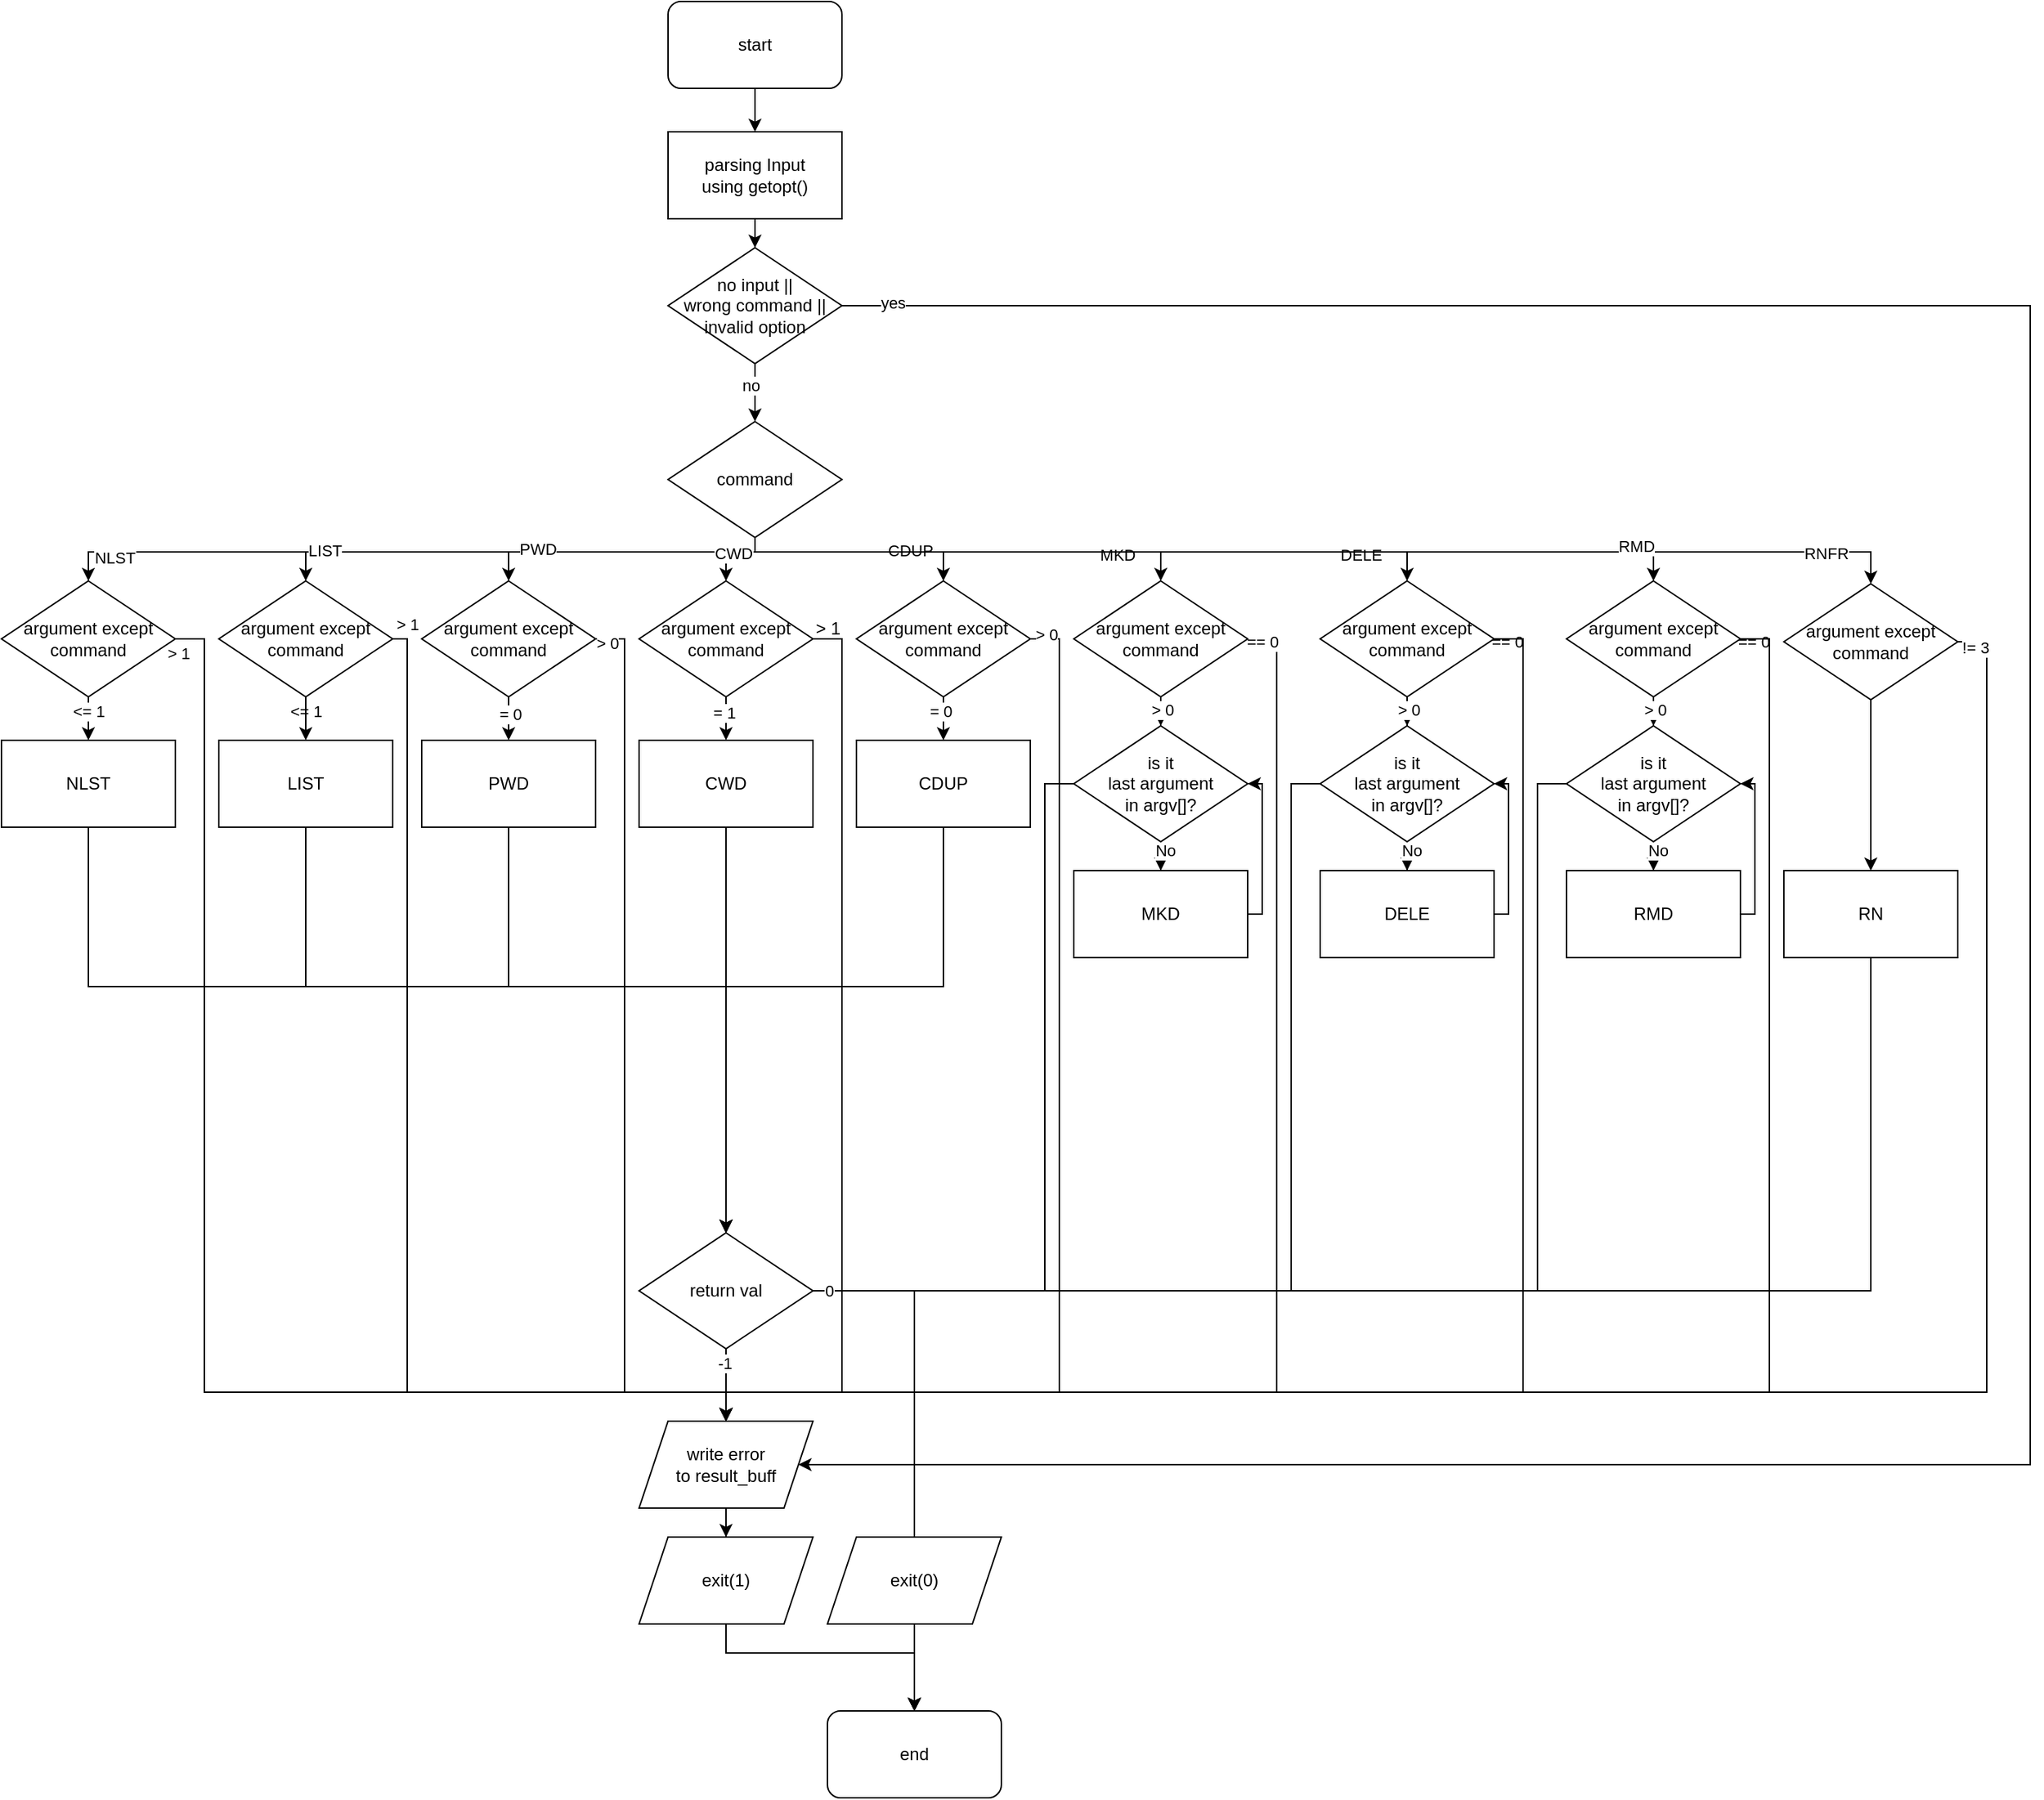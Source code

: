 <mxfile version="24.2.5" type="device">
  <diagram name="페이지-1" id="0MCgnz0HtFP2cZSvJgvZ">
    <mxGraphModel dx="2664" dy="1011" grid="1" gridSize="10" guides="1" tooltips="1" connect="1" arrows="1" fold="1" page="1" pageScale="1" pageWidth="827" pageHeight="1169" math="0" shadow="0">
      <root>
        <mxCell id="0" />
        <mxCell id="1" parent="0" />
        <mxCell id="EiC9moipADHDzp91dUvz-6" value="" style="edgeStyle=orthogonalEdgeStyle;rounded=0;orthogonalLoop=1;jettySize=auto;html=1;" parent="1" source="EiC9moipADHDzp91dUvz-2" target="EiC9moipADHDzp91dUvz-5" edge="1">
          <mxGeometry relative="1" as="geometry" />
        </mxCell>
        <mxCell id="EiC9moipADHDzp91dUvz-2" value="start" style="rounded=1;whiteSpace=wrap;html=1;" parent="1" vertex="1">
          <mxGeometry x="320" y="140" width="120" height="60" as="geometry" />
        </mxCell>
        <mxCell id="kNfA8dKr2ghfX7-vtaWR-2" value="" style="edgeStyle=orthogonalEdgeStyle;rounded=0;orthogonalLoop=1;jettySize=auto;html=1;" edge="1" parent="1" source="EiC9moipADHDzp91dUvz-5" target="kNfA8dKr2ghfX7-vtaWR-1">
          <mxGeometry relative="1" as="geometry" />
        </mxCell>
        <mxCell id="EiC9moipADHDzp91dUvz-5" value="parsing Input&lt;div&gt;using getopt()&lt;/div&gt;" style="rounded=0;whiteSpace=wrap;html=1;" parent="1" vertex="1">
          <mxGeometry x="320" y="230" width="120" height="60" as="geometry" />
        </mxCell>
        <mxCell id="EiC9moipADHDzp91dUvz-43" value="" style="edgeStyle=orthogonalEdgeStyle;rounded=0;orthogonalLoop=1;jettySize=auto;html=1;" parent="1" source="EiC9moipADHDzp91dUvz-17" target="EiC9moipADHDzp91dUvz-42" edge="1">
          <mxGeometry relative="1" as="geometry" />
        </mxCell>
        <mxCell id="EiC9moipADHDzp91dUvz-17" value="write error&lt;div&gt;to result_buff&lt;/div&gt;" style="shape=parallelogram;perimeter=parallelogramPerimeter;whiteSpace=wrap;html=1;fixedSize=1;" parent="1" vertex="1">
          <mxGeometry x="300" y="1120" width="120" height="60" as="geometry" />
        </mxCell>
        <mxCell id="EiC9moipADHDzp91dUvz-36" style="edgeStyle=orthogonalEdgeStyle;rounded=0;orthogonalLoop=1;jettySize=auto;html=1;entryX=0.5;entryY=0;entryDx=0;entryDy=0;" parent="1" source="EiC9moipADHDzp91dUvz-29" edge="1">
          <mxGeometry relative="1" as="geometry">
            <Array as="points">
              <mxPoint x="380" y="520" />
              <mxPoint x="-80" y="520" />
            </Array>
            <mxPoint x="-80" y="540" as="targetPoint" />
          </mxGeometry>
        </mxCell>
        <mxCell id="EiC9moipADHDzp91dUvz-52" value="NLST" style="edgeLabel;html=1;align=center;verticalAlign=middle;resizable=0;points=[];" parent="EiC9moipADHDzp91dUvz-36" vertex="1" connectable="0">
          <mxGeometry x="0.845" y="4" relative="1" as="geometry">
            <mxPoint as="offset" />
          </mxGeometry>
        </mxCell>
        <mxCell id="EiC9moipADHDzp91dUvz-56" style="edgeStyle=orthogonalEdgeStyle;rounded=0;orthogonalLoop=1;jettySize=auto;html=1;entryX=0.5;entryY=0;entryDx=0;entryDy=0;" parent="1" source="EiC9moipADHDzp91dUvz-29" edge="1">
          <mxGeometry relative="1" as="geometry">
            <Array as="points">
              <mxPoint x="380" y="520" />
              <mxPoint x="70" y="520" />
            </Array>
            <mxPoint x="70" y="540" as="targetPoint" />
          </mxGeometry>
        </mxCell>
        <mxCell id="EiC9moipADHDzp91dUvz-57" value="LIST" style="edgeLabel;html=1;align=center;verticalAlign=middle;resizable=0;points=[];" parent="EiC9moipADHDzp91dUvz-56" vertex="1" connectable="0">
          <mxGeometry x="0.805" y="-1" relative="1" as="geometry">
            <mxPoint as="offset" />
          </mxGeometry>
        </mxCell>
        <mxCell id="EiC9moipADHDzp91dUvz-64" style="edgeStyle=orthogonalEdgeStyle;rounded=0;orthogonalLoop=1;jettySize=auto;html=1;entryX=0.5;entryY=0;entryDx=0;entryDy=0;" parent="1" source="EiC9moipADHDzp91dUvz-29" target="EiC9moipADHDzp91dUvz-66" edge="1">
          <mxGeometry relative="1" as="geometry">
            <mxPoint x="220" y="540" as="targetPoint" />
            <Array as="points">
              <mxPoint x="380" y="520" />
              <mxPoint x="210" y="520" />
            </Array>
          </mxGeometry>
        </mxCell>
        <mxCell id="EiC9moipADHDzp91dUvz-65" value="PWD" style="edgeLabel;html=1;align=center;verticalAlign=middle;resizable=0;points=[];" parent="EiC9moipADHDzp91dUvz-64" vertex="1" connectable="0">
          <mxGeometry x="0.6" y="-2" relative="1" as="geometry">
            <mxPoint as="offset" />
          </mxGeometry>
        </mxCell>
        <mxCell id="EiC9moipADHDzp91dUvz-74" value="" style="edgeStyle=orthogonalEdgeStyle;rounded=0;orthogonalLoop=1;jettySize=auto;html=1;exitX=0.5;exitY=1;exitDx=0;exitDy=0;" parent="1" source="EiC9moipADHDzp91dUvz-29" target="EiC9moipADHDzp91dUvz-72" edge="1">
          <mxGeometry relative="1" as="geometry">
            <Array as="points">
              <mxPoint x="380" y="520" />
              <mxPoint x="360" y="520" />
            </Array>
          </mxGeometry>
        </mxCell>
        <mxCell id="EiC9moipADHDzp91dUvz-75" value="CWD" style="edgeLabel;html=1;align=center;verticalAlign=middle;resizable=0;points=[];" parent="EiC9moipADHDzp91dUvz-74" vertex="1" connectable="0">
          <mxGeometry x="0.027" y="1" relative="1" as="geometry">
            <mxPoint as="offset" />
          </mxGeometry>
        </mxCell>
        <mxCell id="EiC9moipADHDzp91dUvz-84" style="edgeStyle=orthogonalEdgeStyle;rounded=0;orthogonalLoop=1;jettySize=auto;html=1;entryX=0.5;entryY=0;entryDx=0;entryDy=0;" parent="1" source="EiC9moipADHDzp91dUvz-29" target="EiC9moipADHDzp91dUvz-83" edge="1">
          <mxGeometry relative="1" as="geometry">
            <Array as="points">
              <mxPoint x="380" y="520" />
              <mxPoint x="510" y="520" />
            </Array>
          </mxGeometry>
        </mxCell>
        <mxCell id="EiC9moipADHDzp91dUvz-85" value="CDUP" style="edgeLabel;html=1;align=center;verticalAlign=middle;resizable=0;points=[];" parent="EiC9moipADHDzp91dUvz-84" vertex="1" connectable="0">
          <mxGeometry x="0.454" y="1" relative="1" as="geometry">
            <mxPoint as="offset" />
          </mxGeometry>
        </mxCell>
        <mxCell id="EiC9moipADHDzp91dUvz-118" style="edgeStyle=orthogonalEdgeStyle;rounded=0;orthogonalLoop=1;jettySize=auto;html=1;entryX=0.5;entryY=0;entryDx=0;entryDy=0;" parent="1" source="EiC9moipADHDzp91dUvz-29" target="EiC9moipADHDzp91dUvz-117" edge="1">
          <mxGeometry relative="1" as="geometry">
            <Array as="points">
              <mxPoint x="380" y="520" />
              <mxPoint x="660" y="520" />
            </Array>
          </mxGeometry>
        </mxCell>
        <mxCell id="EiC9moipADHDzp91dUvz-119" value="MKD" style="edgeLabel;html=1;align=center;verticalAlign=middle;resizable=0;points=[];" parent="EiC9moipADHDzp91dUvz-118" vertex="1" connectable="0">
          <mxGeometry x="0.674" y="-2" relative="1" as="geometry">
            <mxPoint as="offset" />
          </mxGeometry>
        </mxCell>
        <mxCell id="EiC9moipADHDzp91dUvz-168" style="edgeStyle=orthogonalEdgeStyle;rounded=0;orthogonalLoop=1;jettySize=auto;html=1;entryX=0.5;entryY=0;entryDx=0;entryDy=0;" parent="1" source="EiC9moipADHDzp91dUvz-29" target="EiC9moipADHDzp91dUvz-160" edge="1">
          <mxGeometry relative="1" as="geometry">
            <Array as="points">
              <mxPoint x="380" y="520" />
              <mxPoint x="830" y="520" />
            </Array>
          </mxGeometry>
        </mxCell>
        <mxCell id="EiC9moipADHDzp91dUvz-169" value="DELE" style="edgeLabel;html=1;align=center;verticalAlign=middle;resizable=0;points=[];" parent="EiC9moipADHDzp91dUvz-168" vertex="1" connectable="0">
          <mxGeometry x="0.783" y="-1" relative="1" as="geometry">
            <mxPoint y="1" as="offset" />
          </mxGeometry>
        </mxCell>
        <mxCell id="EiC9moipADHDzp91dUvz-191" style="edgeStyle=orthogonalEdgeStyle;rounded=0;orthogonalLoop=1;jettySize=auto;html=1;entryX=0.5;entryY=0;entryDx=0;entryDy=0;" parent="1" source="EiC9moipADHDzp91dUvz-29" target="EiC9moipADHDzp91dUvz-183" edge="1">
          <mxGeometry relative="1" as="geometry">
            <Array as="points">
              <mxPoint x="380" y="520" />
              <mxPoint x="1000" y="520" />
            </Array>
          </mxGeometry>
        </mxCell>
        <mxCell id="EiC9moipADHDzp91dUvz-199" style="edgeStyle=orthogonalEdgeStyle;rounded=0;orthogonalLoop=1;jettySize=auto;html=1;entryX=0.5;entryY=0;entryDx=0;entryDy=0;" parent="1" source="EiC9moipADHDzp91dUvz-29" target="EiC9moipADHDzp91dUvz-198" edge="1">
          <mxGeometry relative="1" as="geometry">
            <Array as="points">
              <mxPoint x="380" y="520" />
              <mxPoint x="1150" y="520" />
            </Array>
          </mxGeometry>
        </mxCell>
        <mxCell id="EiC9moipADHDzp91dUvz-200" value="RNFR" style="edgeLabel;html=1;align=center;verticalAlign=middle;resizable=0;points=[];" parent="EiC9moipADHDzp91dUvz-199" vertex="1" connectable="0">
          <mxGeometry x="0.867" y="-1" relative="1" as="geometry">
            <mxPoint as="offset" />
          </mxGeometry>
        </mxCell>
        <mxCell id="kNfA8dKr2ghfX7-vtaWR-16" value="RMD" style="edgeLabel;html=1;align=center;verticalAlign=middle;resizable=0;points=[];" vertex="1" connectable="0" parent="EiC9moipADHDzp91dUvz-199">
          <mxGeometry x="0.541" y="4" relative="1" as="geometry">
            <mxPoint as="offset" />
          </mxGeometry>
        </mxCell>
        <mxCell id="EiC9moipADHDzp91dUvz-29" value="command" style="rhombus;whiteSpace=wrap;html=1;" parent="1" vertex="1">
          <mxGeometry x="320" y="430" width="120" height="80" as="geometry" />
        </mxCell>
        <mxCell id="EiC9moipADHDzp91dUvz-46" style="edgeStyle=orthogonalEdgeStyle;rounded=0;orthogonalLoop=1;jettySize=auto;html=1;entryX=0.5;entryY=0;entryDx=0;entryDy=0;" parent="1" source="EiC9moipADHDzp91dUvz-38" target="EiC9moipADHDzp91dUvz-17" edge="1">
          <mxGeometry relative="1" as="geometry">
            <Array as="points">
              <mxPoint y="580" />
              <mxPoint y="1100" />
              <mxPoint x="360" y="1100" />
            </Array>
          </mxGeometry>
        </mxCell>
        <mxCell id="EiC9moipADHDzp91dUvz-47" value="&amp;gt; 1" style="edgeLabel;html=1;align=center;verticalAlign=middle;resizable=0;points=[];" parent="EiC9moipADHDzp91dUvz-46" vertex="1" connectable="0">
          <mxGeometry x="-0.958" relative="1" as="geometry">
            <mxPoint x="-18" y="10" as="offset" />
          </mxGeometry>
        </mxCell>
        <mxCell id="EiC9moipADHDzp91dUvz-49" value="" style="edgeStyle=orthogonalEdgeStyle;rounded=0;orthogonalLoop=1;jettySize=auto;html=1;" parent="1" source="EiC9moipADHDzp91dUvz-38" target="EiC9moipADHDzp91dUvz-48" edge="1">
          <mxGeometry relative="1" as="geometry" />
        </mxCell>
        <mxCell id="EiC9moipADHDzp91dUvz-50" value="&amp;lt;= 1" style="edgeLabel;html=1;align=center;verticalAlign=middle;resizable=0;points=[];" parent="EiC9moipADHDzp91dUvz-49" vertex="1" connectable="0">
          <mxGeometry x="-0.62" relative="1" as="geometry">
            <mxPoint as="offset" />
          </mxGeometry>
        </mxCell>
        <mxCell id="kNfA8dKr2ghfX7-vtaWR-14" value="&amp;lt;= 1" style="edgeLabel;html=1;align=center;verticalAlign=middle;resizable=0;points=[];" vertex="1" connectable="0" parent="EiC9moipADHDzp91dUvz-49">
          <mxGeometry x="-0.62" relative="1" as="geometry">
            <mxPoint x="150" as="offset" />
          </mxGeometry>
        </mxCell>
        <mxCell id="EiC9moipADHDzp91dUvz-38" value="argument except command" style="rhombus;whiteSpace=wrap;html=1;" parent="1" vertex="1">
          <mxGeometry x="-140" y="540" width="120" height="80" as="geometry" />
        </mxCell>
        <mxCell id="EiC9moipADHDzp91dUvz-173" style="edgeStyle=orthogonalEdgeStyle;rounded=0;orthogonalLoop=1;jettySize=auto;html=1;entryX=0.5;entryY=0;entryDx=0;entryDy=0;" parent="1" source="EiC9moipADHDzp91dUvz-42" target="EiC9moipADHDzp91dUvz-172" edge="1">
          <mxGeometry relative="1" as="geometry">
            <Array as="points">
              <mxPoint x="360" y="1280" />
              <mxPoint x="490" y="1280" />
            </Array>
          </mxGeometry>
        </mxCell>
        <mxCell id="EiC9moipADHDzp91dUvz-42" value="exit(1)" style="shape=parallelogram;perimeter=parallelogramPerimeter;whiteSpace=wrap;html=1;fixedSize=1;" parent="1" vertex="1">
          <mxGeometry x="300" y="1200" width="120" height="60" as="geometry" />
        </mxCell>
        <mxCell id="EiC9moipADHDzp91dUvz-96" value="" style="edgeStyle=orthogonalEdgeStyle;rounded=0;orthogonalLoop=1;jettySize=auto;html=1;entryX=0.5;entryY=0;entryDx=0;entryDy=0;" parent="1" source="EiC9moipADHDzp91dUvz-48" target="EiC9moipADHDzp91dUvz-108" edge="1">
          <mxGeometry relative="1" as="geometry">
            <mxPoint x="-80" y="980" as="targetPoint" />
            <Array as="points">
              <mxPoint x="-80" y="820" />
              <mxPoint x="360" y="820" />
            </Array>
          </mxGeometry>
        </mxCell>
        <mxCell id="EiC9moipADHDzp91dUvz-48" value="NLST" style="rounded=0;whiteSpace=wrap;html=1;" parent="1" vertex="1">
          <mxGeometry x="-140" y="650" width="120" height="60" as="geometry" />
        </mxCell>
        <mxCell id="EiC9moipADHDzp91dUvz-61" value="" style="edgeStyle=orthogonalEdgeStyle;rounded=0;orthogonalLoop=1;jettySize=auto;html=1;" parent="1" source="EiC9moipADHDzp91dUvz-58" target="EiC9moipADHDzp91dUvz-60" edge="1">
          <mxGeometry relative="1" as="geometry">
            <Array as="points">
              <mxPoint x="70" y="630" />
              <mxPoint x="70" y="630" />
            </Array>
          </mxGeometry>
        </mxCell>
        <mxCell id="kNfA8dKr2ghfX7-vtaWR-10" style="edgeStyle=orthogonalEdgeStyle;rounded=0;orthogonalLoop=1;jettySize=auto;html=1;entryX=0.5;entryY=0;entryDx=0;entryDy=0;" edge="1" parent="1" source="EiC9moipADHDzp91dUvz-58" target="EiC9moipADHDzp91dUvz-17">
          <mxGeometry relative="1" as="geometry">
            <Array as="points">
              <mxPoint x="140" y="580" />
              <mxPoint x="140" y="1100" />
              <mxPoint x="360" y="1100" />
            </Array>
          </mxGeometry>
        </mxCell>
        <mxCell id="EiC9moipADHDzp91dUvz-58" value="argument except command" style="rhombus;whiteSpace=wrap;html=1;" parent="1" vertex="1">
          <mxGeometry x="10" y="540" width="120" height="80" as="geometry" />
        </mxCell>
        <mxCell id="EiC9moipADHDzp91dUvz-98" value="" style="edgeStyle=orthogonalEdgeStyle;rounded=0;orthogonalLoop=1;jettySize=auto;html=1;entryX=0.5;entryY=0;entryDx=0;entryDy=0;" parent="1" source="EiC9moipADHDzp91dUvz-60" target="EiC9moipADHDzp91dUvz-108" edge="1">
          <mxGeometry relative="1" as="geometry">
            <mxPoint x="70" y="820" as="targetPoint" />
            <Array as="points">
              <mxPoint x="70" y="820" />
              <mxPoint x="360" y="820" />
            </Array>
          </mxGeometry>
        </mxCell>
        <mxCell id="EiC9moipADHDzp91dUvz-60" value="LIST" style="rounded=0;whiteSpace=wrap;html=1;" parent="1" vertex="1">
          <mxGeometry x="10" y="650" width="120" height="60" as="geometry" />
        </mxCell>
        <mxCell id="EiC9moipADHDzp91dUvz-67" style="edgeStyle=orthogonalEdgeStyle;rounded=0;orthogonalLoop=1;jettySize=auto;html=1;entryX=0.5;entryY=0;entryDx=0;entryDy=0;" parent="1" source="EiC9moipADHDzp91dUvz-66" target="EiC9moipADHDzp91dUvz-17" edge="1">
          <mxGeometry relative="1" as="geometry">
            <Array as="points">
              <mxPoint x="290" y="580" />
              <mxPoint x="290" y="1100" />
              <mxPoint x="360" y="1100" />
            </Array>
          </mxGeometry>
        </mxCell>
        <mxCell id="EiC9moipADHDzp91dUvz-68" value="&amp;gt; 0" style="edgeLabel;html=1;align=center;verticalAlign=middle;resizable=0;points=[];" parent="EiC9moipADHDzp91dUvz-67" vertex="1" connectable="0">
          <mxGeometry x="-0.975" y="-2" relative="1" as="geometry">
            <mxPoint y="1" as="offset" />
          </mxGeometry>
        </mxCell>
        <mxCell id="EiC9moipADHDzp91dUvz-70" value="" style="edgeStyle=orthogonalEdgeStyle;rounded=0;orthogonalLoop=1;jettySize=auto;html=1;" parent="1" source="EiC9moipADHDzp91dUvz-66" target="EiC9moipADHDzp91dUvz-69" edge="1">
          <mxGeometry relative="1" as="geometry" />
        </mxCell>
        <mxCell id="EiC9moipADHDzp91dUvz-73" value="= 0" style="edgeLabel;html=1;align=center;verticalAlign=middle;resizable=0;points=[];" parent="EiC9moipADHDzp91dUvz-70" vertex="1" connectable="0">
          <mxGeometry x="0.26" y="1" relative="1" as="geometry">
            <mxPoint as="offset" />
          </mxGeometry>
        </mxCell>
        <mxCell id="EiC9moipADHDzp91dUvz-66" value="argument except command" style="rhombus;whiteSpace=wrap;html=1;" parent="1" vertex="1">
          <mxGeometry x="150" y="540" width="120" height="80" as="geometry" />
        </mxCell>
        <mxCell id="EiC9moipADHDzp91dUvz-100" value="" style="edgeStyle=orthogonalEdgeStyle;rounded=0;orthogonalLoop=1;jettySize=auto;html=1;entryX=0.5;entryY=0;entryDx=0;entryDy=0;" parent="1" source="EiC9moipADHDzp91dUvz-69" target="EiC9moipADHDzp91dUvz-108" edge="1">
          <mxGeometry relative="1" as="geometry">
            <mxPoint x="210" y="820" as="targetPoint" />
            <Array as="points">
              <mxPoint x="210" y="820" />
              <mxPoint x="360" y="820" />
            </Array>
          </mxGeometry>
        </mxCell>
        <mxCell id="EiC9moipADHDzp91dUvz-69" value="PWD" style="rounded=0;whiteSpace=wrap;html=1;" parent="1" vertex="1">
          <mxGeometry x="150" y="650" width="120" height="60" as="geometry" />
        </mxCell>
        <mxCell id="EiC9moipADHDzp91dUvz-77" value="" style="edgeStyle=orthogonalEdgeStyle;rounded=0;orthogonalLoop=1;jettySize=auto;html=1;" parent="1" source="EiC9moipADHDzp91dUvz-72" target="EiC9moipADHDzp91dUvz-76" edge="1">
          <mxGeometry relative="1" as="geometry" />
        </mxCell>
        <mxCell id="EiC9moipADHDzp91dUvz-78" value="&amp;nbsp;= 1" style="edgeLabel;html=1;align=center;verticalAlign=middle;resizable=0;points=[];" parent="EiC9moipADHDzp91dUvz-77" vertex="1" connectable="0">
          <mxGeometry x="0.22" y="-3" relative="1" as="geometry">
            <mxPoint as="offset" />
          </mxGeometry>
        </mxCell>
        <mxCell id="EiC9moipADHDzp91dUvz-79" style="edgeStyle=orthogonalEdgeStyle;rounded=0;orthogonalLoop=1;jettySize=auto;html=1;entryX=0.5;entryY=0;entryDx=0;entryDy=0;" parent="1" source="EiC9moipADHDzp91dUvz-72" target="EiC9moipADHDzp91dUvz-17" edge="1">
          <mxGeometry relative="1" as="geometry">
            <Array as="points">
              <mxPoint x="440" y="580" />
              <mxPoint x="440" y="1100" />
              <mxPoint x="360" y="1100" />
            </Array>
          </mxGeometry>
        </mxCell>
        <mxCell id="EiC9moipADHDzp91dUvz-72" value="argument except command" style="rhombus;whiteSpace=wrap;html=1;" parent="1" vertex="1">
          <mxGeometry x="300" y="540" width="120" height="80" as="geometry" />
        </mxCell>
        <mxCell id="EiC9moipADHDzp91dUvz-102" value="" style="edgeStyle=orthogonalEdgeStyle;rounded=0;orthogonalLoop=1;jettySize=auto;html=1;entryX=0.5;entryY=0;entryDx=0;entryDy=0;" parent="1" source="EiC9moipADHDzp91dUvz-76" target="EiC9moipADHDzp91dUvz-108" edge="1">
          <mxGeometry relative="1" as="geometry">
            <mxPoint x="360" y="820" as="targetPoint" />
          </mxGeometry>
        </mxCell>
        <mxCell id="EiC9moipADHDzp91dUvz-76" value="CWD" style="rounded=0;whiteSpace=wrap;html=1;" parent="1" vertex="1">
          <mxGeometry x="300" y="650" width="120" height="60" as="geometry" />
        </mxCell>
        <mxCell id="EiC9moipADHDzp91dUvz-80" value="&amp;gt; 1" style="text;html=1;align=center;verticalAlign=middle;resizable=0;points=[];autosize=1;strokeColor=none;fillColor=none;" parent="1" vertex="1">
          <mxGeometry x="410" y="558" width="40" height="30" as="geometry" />
        </mxCell>
        <mxCell id="EiC9moipADHDzp91dUvz-87" value="" style="edgeStyle=orthogonalEdgeStyle;rounded=0;orthogonalLoop=1;jettySize=auto;html=1;" parent="1" source="EiC9moipADHDzp91dUvz-83" target="EiC9moipADHDzp91dUvz-86" edge="1">
          <mxGeometry relative="1" as="geometry" />
        </mxCell>
        <mxCell id="EiC9moipADHDzp91dUvz-88" value="= 0" style="edgeLabel;html=1;align=center;verticalAlign=middle;resizable=0;points=[];" parent="EiC9moipADHDzp91dUvz-87" vertex="1" connectable="0">
          <mxGeometry x="-0.62" y="-2" relative="1" as="geometry">
            <mxPoint as="offset" />
          </mxGeometry>
        </mxCell>
        <mxCell id="EiC9moipADHDzp91dUvz-89" style="edgeStyle=orthogonalEdgeStyle;rounded=0;orthogonalLoop=1;jettySize=auto;html=1;entryX=0.5;entryY=0;entryDx=0;entryDy=0;" parent="1" source="EiC9moipADHDzp91dUvz-83" target="EiC9moipADHDzp91dUvz-17" edge="1">
          <mxGeometry relative="1" as="geometry">
            <Array as="points">
              <mxPoint x="590" y="580" />
              <mxPoint x="590" y="1100" />
              <mxPoint x="360" y="1100" />
            </Array>
          </mxGeometry>
        </mxCell>
        <mxCell id="EiC9moipADHDzp91dUvz-90" value="&amp;gt; 0" style="edgeLabel;html=1;align=center;verticalAlign=middle;resizable=0;points=[];" parent="EiC9moipADHDzp91dUvz-89" vertex="1" connectable="0">
          <mxGeometry x="-0.974" y="4" relative="1" as="geometry">
            <mxPoint y="1" as="offset" />
          </mxGeometry>
        </mxCell>
        <mxCell id="EiC9moipADHDzp91dUvz-83" value="argument except command" style="rhombus;whiteSpace=wrap;html=1;" parent="1" vertex="1">
          <mxGeometry x="450" y="540" width="120" height="80" as="geometry" />
        </mxCell>
        <mxCell id="EiC9moipADHDzp91dUvz-104" value="" style="edgeStyle=orthogonalEdgeStyle;rounded=0;orthogonalLoop=1;jettySize=auto;html=1;entryX=0.5;entryY=0;entryDx=0;entryDy=0;" parent="1" source="EiC9moipADHDzp91dUvz-86" target="EiC9moipADHDzp91dUvz-108" edge="1">
          <mxGeometry relative="1" as="geometry">
            <mxPoint x="510" y="820" as="targetPoint" />
            <Array as="points">
              <mxPoint x="510" y="820" />
              <mxPoint x="360" y="820" />
            </Array>
          </mxGeometry>
        </mxCell>
        <mxCell id="EiC9moipADHDzp91dUvz-86" value="CDUP" style="rounded=0;whiteSpace=wrap;html=1;" parent="1" vertex="1">
          <mxGeometry x="450" y="650" width="120" height="60" as="geometry" />
        </mxCell>
        <mxCell id="EiC9moipADHDzp91dUvz-121" style="edgeStyle=orthogonalEdgeStyle;rounded=0;orthogonalLoop=1;jettySize=auto;html=1;entryX=0.5;entryY=0;entryDx=0;entryDy=0;" parent="1" source="EiC9moipADHDzp91dUvz-108" target="EiC9moipADHDzp91dUvz-17" edge="1">
          <mxGeometry relative="1" as="geometry" />
        </mxCell>
        <mxCell id="EiC9moipADHDzp91dUvz-122" value="-1" style="edgeLabel;html=1;align=center;verticalAlign=middle;resizable=0;points=[];" parent="EiC9moipADHDzp91dUvz-121" vertex="1" connectable="0">
          <mxGeometry x="-0.62" y="-1" relative="1" as="geometry">
            <mxPoint as="offset" />
          </mxGeometry>
        </mxCell>
        <mxCell id="EiC9moipADHDzp91dUvz-174" style="edgeStyle=orthogonalEdgeStyle;rounded=0;orthogonalLoop=1;jettySize=auto;html=1;entryX=0.5;entryY=0;entryDx=0;entryDy=0;" parent="1" source="EiC9moipADHDzp91dUvz-108" target="EiC9moipADHDzp91dUvz-172" edge="1">
          <mxGeometry relative="1" as="geometry" />
        </mxCell>
        <mxCell id="EiC9moipADHDzp91dUvz-175" value="0" style="edgeLabel;html=1;align=center;verticalAlign=middle;resizable=0;points=[];" parent="EiC9moipADHDzp91dUvz-174" vertex="1" connectable="0">
          <mxGeometry x="-0.74" y="4" relative="1" as="geometry">
            <mxPoint x="-36" y="4" as="offset" />
          </mxGeometry>
        </mxCell>
        <mxCell id="EiC9moipADHDzp91dUvz-108" value="return val" style="rhombus;whiteSpace=wrap;html=1;" parent="1" vertex="1">
          <mxGeometry x="300" y="990" width="120" height="80" as="geometry" />
        </mxCell>
        <mxCell id="EiC9moipADHDzp91dUvz-124" style="edgeStyle=orthogonalEdgeStyle;rounded=0;orthogonalLoop=1;jettySize=auto;html=1;entryX=0.5;entryY=0;entryDx=0;entryDy=0;" parent="1" source="EiC9moipADHDzp91dUvz-117" target="EiC9moipADHDzp91dUvz-17" edge="1">
          <mxGeometry relative="1" as="geometry">
            <Array as="points">
              <mxPoint x="740" y="580" />
              <mxPoint x="740" y="1100" />
              <mxPoint x="360" y="1100" />
            </Array>
          </mxGeometry>
        </mxCell>
        <mxCell id="EiC9moipADHDzp91dUvz-125" value="== 0" style="edgeLabel;html=1;align=center;verticalAlign=middle;resizable=0;points=[];" parent="EiC9moipADHDzp91dUvz-124" vertex="1" connectable="0">
          <mxGeometry x="-0.98" y="-1" relative="1" as="geometry">
            <mxPoint y="1" as="offset" />
          </mxGeometry>
        </mxCell>
        <mxCell id="EiC9moipADHDzp91dUvz-127" value="" style="edgeStyle=orthogonalEdgeStyle;rounded=0;orthogonalLoop=1;jettySize=auto;html=1;" parent="1" source="EiC9moipADHDzp91dUvz-117" target="EiC9moipADHDzp91dUvz-126" edge="1">
          <mxGeometry relative="1" as="geometry" />
        </mxCell>
        <mxCell id="EiC9moipADHDzp91dUvz-128" value="&amp;gt; 0" style="edgeLabel;html=1;align=center;verticalAlign=middle;resizable=0;points=[];" parent="EiC9moipADHDzp91dUvz-127" vertex="1" connectable="0">
          <mxGeometry x="0.583" y="1" relative="1" as="geometry">
            <mxPoint y="1" as="offset" />
          </mxGeometry>
        </mxCell>
        <mxCell id="EiC9moipADHDzp91dUvz-117" value="argument except command" style="rhombus;whiteSpace=wrap;html=1;" parent="1" vertex="1">
          <mxGeometry x="600" y="540" width="120" height="80" as="geometry" />
        </mxCell>
        <mxCell id="EiC9moipADHDzp91dUvz-130" value="" style="edgeStyle=orthogonalEdgeStyle;rounded=0;orthogonalLoop=1;jettySize=auto;html=1;" parent="1" source="EiC9moipADHDzp91dUvz-126" target="EiC9moipADHDzp91dUvz-129" edge="1">
          <mxGeometry relative="1" as="geometry" />
        </mxCell>
        <mxCell id="EiC9moipADHDzp91dUvz-133" value="No" style="edgeLabel;html=1;align=center;verticalAlign=middle;resizable=0;points=[];" parent="EiC9moipADHDzp91dUvz-130" vertex="1" connectable="0">
          <mxGeometry x="0.517" y="3" relative="1" as="geometry">
            <mxPoint as="offset" />
          </mxGeometry>
        </mxCell>
        <mxCell id="EiC9moipADHDzp91dUvz-126" value="&lt;div&gt;is it&lt;/div&gt;last argument&lt;div&gt;in argv[]?&lt;/div&gt;" style="rhombus;whiteSpace=wrap;html=1;" parent="1" vertex="1">
          <mxGeometry x="600" y="640" width="120" height="80" as="geometry" />
        </mxCell>
        <mxCell id="EiC9moipADHDzp91dUvz-132" style="edgeStyle=orthogonalEdgeStyle;rounded=0;orthogonalLoop=1;jettySize=auto;html=1;entryX=1;entryY=0.5;entryDx=0;entryDy=0;" parent="1" source="EiC9moipADHDzp91dUvz-129" target="EiC9moipADHDzp91dUvz-126" edge="1">
          <mxGeometry relative="1" as="geometry">
            <Array as="points">
              <mxPoint x="730" y="770" />
              <mxPoint x="730" y="680" />
            </Array>
          </mxGeometry>
        </mxCell>
        <mxCell id="EiC9moipADHDzp91dUvz-129" value="MKD" style="rounded=0;whiteSpace=wrap;html=1;" parent="1" vertex="1">
          <mxGeometry x="600" y="740" width="120" height="60" as="geometry" />
        </mxCell>
        <mxCell id="EiC9moipADHDzp91dUvz-177" style="edgeStyle=orthogonalEdgeStyle;rounded=0;orthogonalLoop=1;jettySize=auto;html=1;entryX=0.5;entryY=0;entryDx=0;entryDy=0;exitX=0;exitY=0.5;exitDx=0;exitDy=0;" parent="1" source="EiC9moipADHDzp91dUvz-126" target="EiC9moipADHDzp91dUvz-172" edge="1">
          <mxGeometry relative="1" as="geometry">
            <Array as="points">
              <mxPoint x="580" y="680" />
              <mxPoint x="580" y="1030" />
              <mxPoint x="490" y="1030" />
            </Array>
            <mxPoint x="660.043" y="880" as="sourcePoint" />
          </mxGeometry>
        </mxCell>
        <mxCell id="EiC9moipADHDzp91dUvz-157" value="== 0" style="edgeLabel;html=1;align=center;verticalAlign=middle;resizable=0;points=[];" parent="1" vertex="1" connectable="0">
          <mxGeometry x="899" y="582" as="geometry" />
        </mxCell>
        <mxCell id="EiC9moipADHDzp91dUvz-158" value="" style="edgeStyle=orthogonalEdgeStyle;rounded=0;orthogonalLoop=1;jettySize=auto;html=1;" parent="1" source="EiC9moipADHDzp91dUvz-160" target="EiC9moipADHDzp91dUvz-164" edge="1">
          <mxGeometry relative="1" as="geometry" />
        </mxCell>
        <mxCell id="EiC9moipADHDzp91dUvz-159" value="&amp;gt; 0" style="edgeLabel;html=1;align=center;verticalAlign=middle;resizable=0;points=[];" parent="EiC9moipADHDzp91dUvz-158" vertex="1" connectable="0">
          <mxGeometry x="0.583" y="1" relative="1" as="geometry">
            <mxPoint y="1" as="offset" />
          </mxGeometry>
        </mxCell>
        <mxCell id="EiC9moipADHDzp91dUvz-171" style="edgeStyle=orthogonalEdgeStyle;rounded=0;orthogonalLoop=1;jettySize=auto;html=1;entryX=0.5;entryY=0;entryDx=0;entryDy=0;" parent="1" source="EiC9moipADHDzp91dUvz-160" target="EiC9moipADHDzp91dUvz-17" edge="1">
          <mxGeometry relative="1" as="geometry">
            <Array as="points">
              <mxPoint x="910" y="580" />
              <mxPoint x="910" y="1100" />
              <mxPoint x="360" y="1100" />
            </Array>
          </mxGeometry>
        </mxCell>
        <mxCell id="EiC9moipADHDzp91dUvz-160" value="argument except command" style="rhombus;whiteSpace=wrap;html=1;" parent="1" vertex="1">
          <mxGeometry x="770" y="540" width="120" height="80" as="geometry" />
        </mxCell>
        <mxCell id="EiC9moipADHDzp91dUvz-161" value="" style="edgeStyle=orthogonalEdgeStyle;rounded=0;orthogonalLoop=1;jettySize=auto;html=1;" parent="1" source="EiC9moipADHDzp91dUvz-164" target="EiC9moipADHDzp91dUvz-166" edge="1">
          <mxGeometry relative="1" as="geometry" />
        </mxCell>
        <mxCell id="EiC9moipADHDzp91dUvz-162" value="No" style="edgeLabel;html=1;align=center;verticalAlign=middle;resizable=0;points=[];" parent="EiC9moipADHDzp91dUvz-161" vertex="1" connectable="0">
          <mxGeometry x="0.517" y="3" relative="1" as="geometry">
            <mxPoint as="offset" />
          </mxGeometry>
        </mxCell>
        <mxCell id="EiC9moipADHDzp91dUvz-164" value="&lt;div&gt;is it&lt;/div&gt;last argument&lt;div&gt;in argv[]?&lt;/div&gt;" style="rhombus;whiteSpace=wrap;html=1;" parent="1" vertex="1">
          <mxGeometry x="770" y="640" width="120" height="80" as="geometry" />
        </mxCell>
        <mxCell id="EiC9moipADHDzp91dUvz-165" style="edgeStyle=orthogonalEdgeStyle;rounded=0;orthogonalLoop=1;jettySize=auto;html=1;entryX=1;entryY=0.5;entryDx=0;entryDy=0;" parent="1" source="EiC9moipADHDzp91dUvz-166" target="EiC9moipADHDzp91dUvz-164" edge="1">
          <mxGeometry relative="1" as="geometry">
            <Array as="points">
              <mxPoint x="900" y="770" />
              <mxPoint x="900" y="680" />
            </Array>
          </mxGeometry>
        </mxCell>
        <mxCell id="EiC9moipADHDzp91dUvz-166" value="DELE" style="rounded=0;whiteSpace=wrap;html=1;" parent="1" vertex="1">
          <mxGeometry x="770" y="740" width="120" height="60" as="geometry" />
        </mxCell>
        <mxCell id="EiC9moipADHDzp91dUvz-178" style="edgeStyle=orthogonalEdgeStyle;rounded=0;orthogonalLoop=1;jettySize=auto;html=1;entryX=0.5;entryY=0;entryDx=0;entryDy=0;exitX=0;exitY=0.5;exitDx=0;exitDy=0;" parent="1" source="EiC9moipADHDzp91dUvz-164" target="EiC9moipADHDzp91dUvz-172" edge="1">
          <mxGeometry relative="1" as="geometry">
            <Array as="points">
              <mxPoint x="750" y="680" />
              <mxPoint x="750" y="1030" />
              <mxPoint x="490" y="1030" />
            </Array>
            <mxPoint x="829.957" y="880" as="sourcePoint" />
          </mxGeometry>
        </mxCell>
        <mxCell id="EiC9moipADHDzp91dUvz-172" value="end" style="rounded=1;whiteSpace=wrap;html=1;" parent="1" vertex="1">
          <mxGeometry x="430" y="1320" width="120" height="60" as="geometry" />
        </mxCell>
        <mxCell id="EiC9moipADHDzp91dUvz-179" value="RMD" style="edgeLabel;html=1;align=center;verticalAlign=middle;resizable=0;points=[];" parent="1" vertex="1" connectable="0">
          <mxGeometry x="999.0" y="559.824" as="geometry" />
        </mxCell>
        <mxCell id="EiC9moipADHDzp91dUvz-180" value="== 0" style="edgeLabel;html=1;align=center;verticalAlign=middle;resizable=0;points=[];" parent="1" vertex="1" connectable="0">
          <mxGeometry x="1069" y="582" as="geometry" />
        </mxCell>
        <mxCell id="EiC9moipADHDzp91dUvz-181" value="" style="edgeStyle=orthogonalEdgeStyle;rounded=0;orthogonalLoop=1;jettySize=auto;html=1;" parent="1" source="EiC9moipADHDzp91dUvz-183" target="EiC9moipADHDzp91dUvz-187" edge="1">
          <mxGeometry relative="1" as="geometry" />
        </mxCell>
        <mxCell id="EiC9moipADHDzp91dUvz-182" value="&amp;gt; 0" style="edgeLabel;html=1;align=center;verticalAlign=middle;resizable=0;points=[];" parent="EiC9moipADHDzp91dUvz-181" vertex="1" connectable="0">
          <mxGeometry x="0.583" y="1" relative="1" as="geometry">
            <mxPoint y="1" as="offset" />
          </mxGeometry>
        </mxCell>
        <mxCell id="EiC9moipADHDzp91dUvz-192" style="edgeStyle=orthogonalEdgeStyle;rounded=0;orthogonalLoop=1;jettySize=auto;html=1;entryX=0.5;entryY=0;entryDx=0;entryDy=0;" parent="1" source="EiC9moipADHDzp91dUvz-183" target="EiC9moipADHDzp91dUvz-17" edge="1">
          <mxGeometry relative="1" as="geometry">
            <Array as="points">
              <mxPoint x="1080" y="580" />
              <mxPoint x="1080" y="1100" />
              <mxPoint x="360" y="1100" />
            </Array>
          </mxGeometry>
        </mxCell>
        <mxCell id="EiC9moipADHDzp91dUvz-183" value="argument except command" style="rhombus;whiteSpace=wrap;html=1;" parent="1" vertex="1">
          <mxGeometry x="940" y="540" width="120" height="80" as="geometry" />
        </mxCell>
        <mxCell id="EiC9moipADHDzp91dUvz-184" value="" style="edgeStyle=orthogonalEdgeStyle;rounded=0;orthogonalLoop=1;jettySize=auto;html=1;" parent="1" source="EiC9moipADHDzp91dUvz-187" target="EiC9moipADHDzp91dUvz-189" edge="1">
          <mxGeometry relative="1" as="geometry" />
        </mxCell>
        <mxCell id="EiC9moipADHDzp91dUvz-185" value="No" style="edgeLabel;html=1;align=center;verticalAlign=middle;resizable=0;points=[];" parent="EiC9moipADHDzp91dUvz-184" vertex="1" connectable="0">
          <mxGeometry x="0.517" y="3" relative="1" as="geometry">
            <mxPoint as="offset" />
          </mxGeometry>
        </mxCell>
        <mxCell id="EiC9moipADHDzp91dUvz-187" value="&lt;div&gt;is it&lt;/div&gt;last argument&lt;div&gt;in argv[]?&lt;/div&gt;" style="rhombus;whiteSpace=wrap;html=1;" parent="1" vertex="1">
          <mxGeometry x="940" y="640" width="120" height="80" as="geometry" />
        </mxCell>
        <mxCell id="EiC9moipADHDzp91dUvz-188" style="edgeStyle=orthogonalEdgeStyle;rounded=0;orthogonalLoop=1;jettySize=auto;html=1;entryX=1;entryY=0.5;entryDx=0;entryDy=0;" parent="1" source="EiC9moipADHDzp91dUvz-189" target="EiC9moipADHDzp91dUvz-187" edge="1">
          <mxGeometry relative="1" as="geometry">
            <Array as="points">
              <mxPoint x="1070" y="770" />
              <mxPoint x="1070" y="680" />
            </Array>
          </mxGeometry>
        </mxCell>
        <mxCell id="EiC9moipADHDzp91dUvz-189" value="RMD" style="rounded=0;whiteSpace=wrap;html=1;" parent="1" vertex="1">
          <mxGeometry x="940" y="740" width="120" height="60" as="geometry" />
        </mxCell>
        <mxCell id="EiC9moipADHDzp91dUvz-194" style="edgeStyle=orthogonalEdgeStyle;rounded=0;orthogonalLoop=1;jettySize=auto;html=1;entryX=0.5;entryY=0;entryDx=0;entryDy=0;exitX=0;exitY=0.5;exitDx=0;exitDy=0;" parent="1" source="EiC9moipADHDzp91dUvz-187" target="EiC9moipADHDzp91dUvz-172" edge="1">
          <mxGeometry relative="1" as="geometry">
            <Array as="points">
              <mxPoint x="920" y="680" />
              <mxPoint x="920" y="1030" />
              <mxPoint x="490" y="1030" />
            </Array>
            <mxPoint x="999.957" y="880" as="sourcePoint" />
          </mxGeometry>
        </mxCell>
        <mxCell id="EiC9moipADHDzp91dUvz-195" value="RN" style="rounded=0;whiteSpace=wrap;html=1;" parent="1" vertex="1">
          <mxGeometry x="1090" y="740" width="120" height="60" as="geometry" />
        </mxCell>
        <mxCell id="EiC9moipADHDzp91dUvz-204" style="edgeStyle=orthogonalEdgeStyle;rounded=0;orthogonalLoop=1;jettySize=auto;html=1;entryX=0.5;entryY=0;entryDx=0;entryDy=0;exitX=0.5;exitY=1;exitDx=0;exitDy=0;" parent="1" source="EiC9moipADHDzp91dUvz-195" target="EiC9moipADHDzp91dUvz-172" edge="1">
          <mxGeometry relative="1" as="geometry">
            <Array as="points">
              <mxPoint x="1150" y="1030" />
              <mxPoint x="490" y="1030" />
            </Array>
            <mxPoint x="1149.957" y="880" as="sourcePoint" />
          </mxGeometry>
        </mxCell>
        <mxCell id="EiC9moipADHDzp91dUvz-202" value="" style="edgeStyle=orthogonalEdgeStyle;rounded=0;orthogonalLoop=1;jettySize=auto;html=1;" parent="1" source="EiC9moipADHDzp91dUvz-198" target="EiC9moipADHDzp91dUvz-195" edge="1">
          <mxGeometry relative="1" as="geometry" />
        </mxCell>
        <mxCell id="EiC9moipADHDzp91dUvz-205" style="edgeStyle=orthogonalEdgeStyle;rounded=0;orthogonalLoop=1;jettySize=auto;html=1;entryX=0.5;entryY=0;entryDx=0;entryDy=0;" parent="1" source="EiC9moipADHDzp91dUvz-198" target="EiC9moipADHDzp91dUvz-17" edge="1">
          <mxGeometry relative="1" as="geometry">
            <Array as="points">
              <mxPoint x="1230" y="582" />
              <mxPoint x="1230" y="1100" />
              <mxPoint x="360" y="1100" />
            </Array>
          </mxGeometry>
        </mxCell>
        <mxCell id="EiC9moipADHDzp91dUvz-206" value="!= 3" style="edgeLabel;html=1;align=center;verticalAlign=middle;resizable=0;points=[];" parent="EiC9moipADHDzp91dUvz-205" vertex="1" connectable="0">
          <mxGeometry x="-0.984" y="-4" relative="1" as="geometry">
            <mxPoint as="offset" />
          </mxGeometry>
        </mxCell>
        <mxCell id="EiC9moipADHDzp91dUvz-198" value="argument except command" style="rhombus;whiteSpace=wrap;html=1;" parent="1" vertex="1">
          <mxGeometry x="1090" y="542" width="120" height="80" as="geometry" />
        </mxCell>
        <mxCell id="EiC9moipADHDzp91dUvz-215" value="exit(0)" style="shape=parallelogram;perimeter=parallelogramPerimeter;whiteSpace=wrap;html=1;fixedSize=1;" parent="1" vertex="1">
          <mxGeometry x="430" y="1200" width="120" height="60" as="geometry" />
        </mxCell>
        <mxCell id="kNfA8dKr2ghfX7-vtaWR-3" style="edgeStyle=orthogonalEdgeStyle;rounded=0;orthogonalLoop=1;jettySize=auto;html=1;exitX=0.5;exitY=1;exitDx=0;exitDy=0;entryX=0.5;entryY=0;entryDx=0;entryDy=0;" edge="1" parent="1" source="kNfA8dKr2ghfX7-vtaWR-1" target="EiC9moipADHDzp91dUvz-29">
          <mxGeometry relative="1" as="geometry" />
        </mxCell>
        <mxCell id="kNfA8dKr2ghfX7-vtaWR-8" value="no" style="edgeLabel;html=1;align=center;verticalAlign=middle;resizable=0;points=[];" vertex="1" connectable="0" parent="kNfA8dKr2ghfX7-vtaWR-3">
          <mxGeometry x="-0.269" y="-3" relative="1" as="geometry">
            <mxPoint as="offset" />
          </mxGeometry>
        </mxCell>
        <mxCell id="kNfA8dKr2ghfX7-vtaWR-4" style="edgeStyle=orthogonalEdgeStyle;rounded=0;orthogonalLoop=1;jettySize=auto;html=1;entryX=1;entryY=0.5;entryDx=0;entryDy=0;" edge="1" parent="1" source="kNfA8dKr2ghfX7-vtaWR-1" target="EiC9moipADHDzp91dUvz-17">
          <mxGeometry relative="1" as="geometry">
            <Array as="points">
              <mxPoint x="1260" y="350" />
              <mxPoint x="1260" y="1150" />
            </Array>
          </mxGeometry>
        </mxCell>
        <mxCell id="kNfA8dKr2ghfX7-vtaWR-7" value="yes" style="edgeLabel;html=1;align=center;verticalAlign=middle;resizable=0;points=[];" vertex="1" connectable="0" parent="kNfA8dKr2ghfX7-vtaWR-4">
          <mxGeometry x="-0.973" y="2" relative="1" as="geometry">
            <mxPoint x="1" as="offset" />
          </mxGeometry>
        </mxCell>
        <mxCell id="kNfA8dKr2ghfX7-vtaWR-1" value="no input ||&lt;div&gt;wrong command ||&lt;/div&gt;&lt;div&gt;invalid option&lt;/div&gt;" style="rhombus;whiteSpace=wrap;html=1;" vertex="1" parent="1">
          <mxGeometry x="320" y="310" width="120" height="80" as="geometry" />
        </mxCell>
        <mxCell id="kNfA8dKr2ghfX7-vtaWR-11" value="&amp;gt; 1" style="edgeLabel;html=1;align=center;verticalAlign=middle;resizable=0;points=[];" vertex="1" connectable="0" parent="1">
          <mxGeometry x="139.995" y="569.997" as="geometry" />
        </mxCell>
      </root>
    </mxGraphModel>
  </diagram>
</mxfile>
